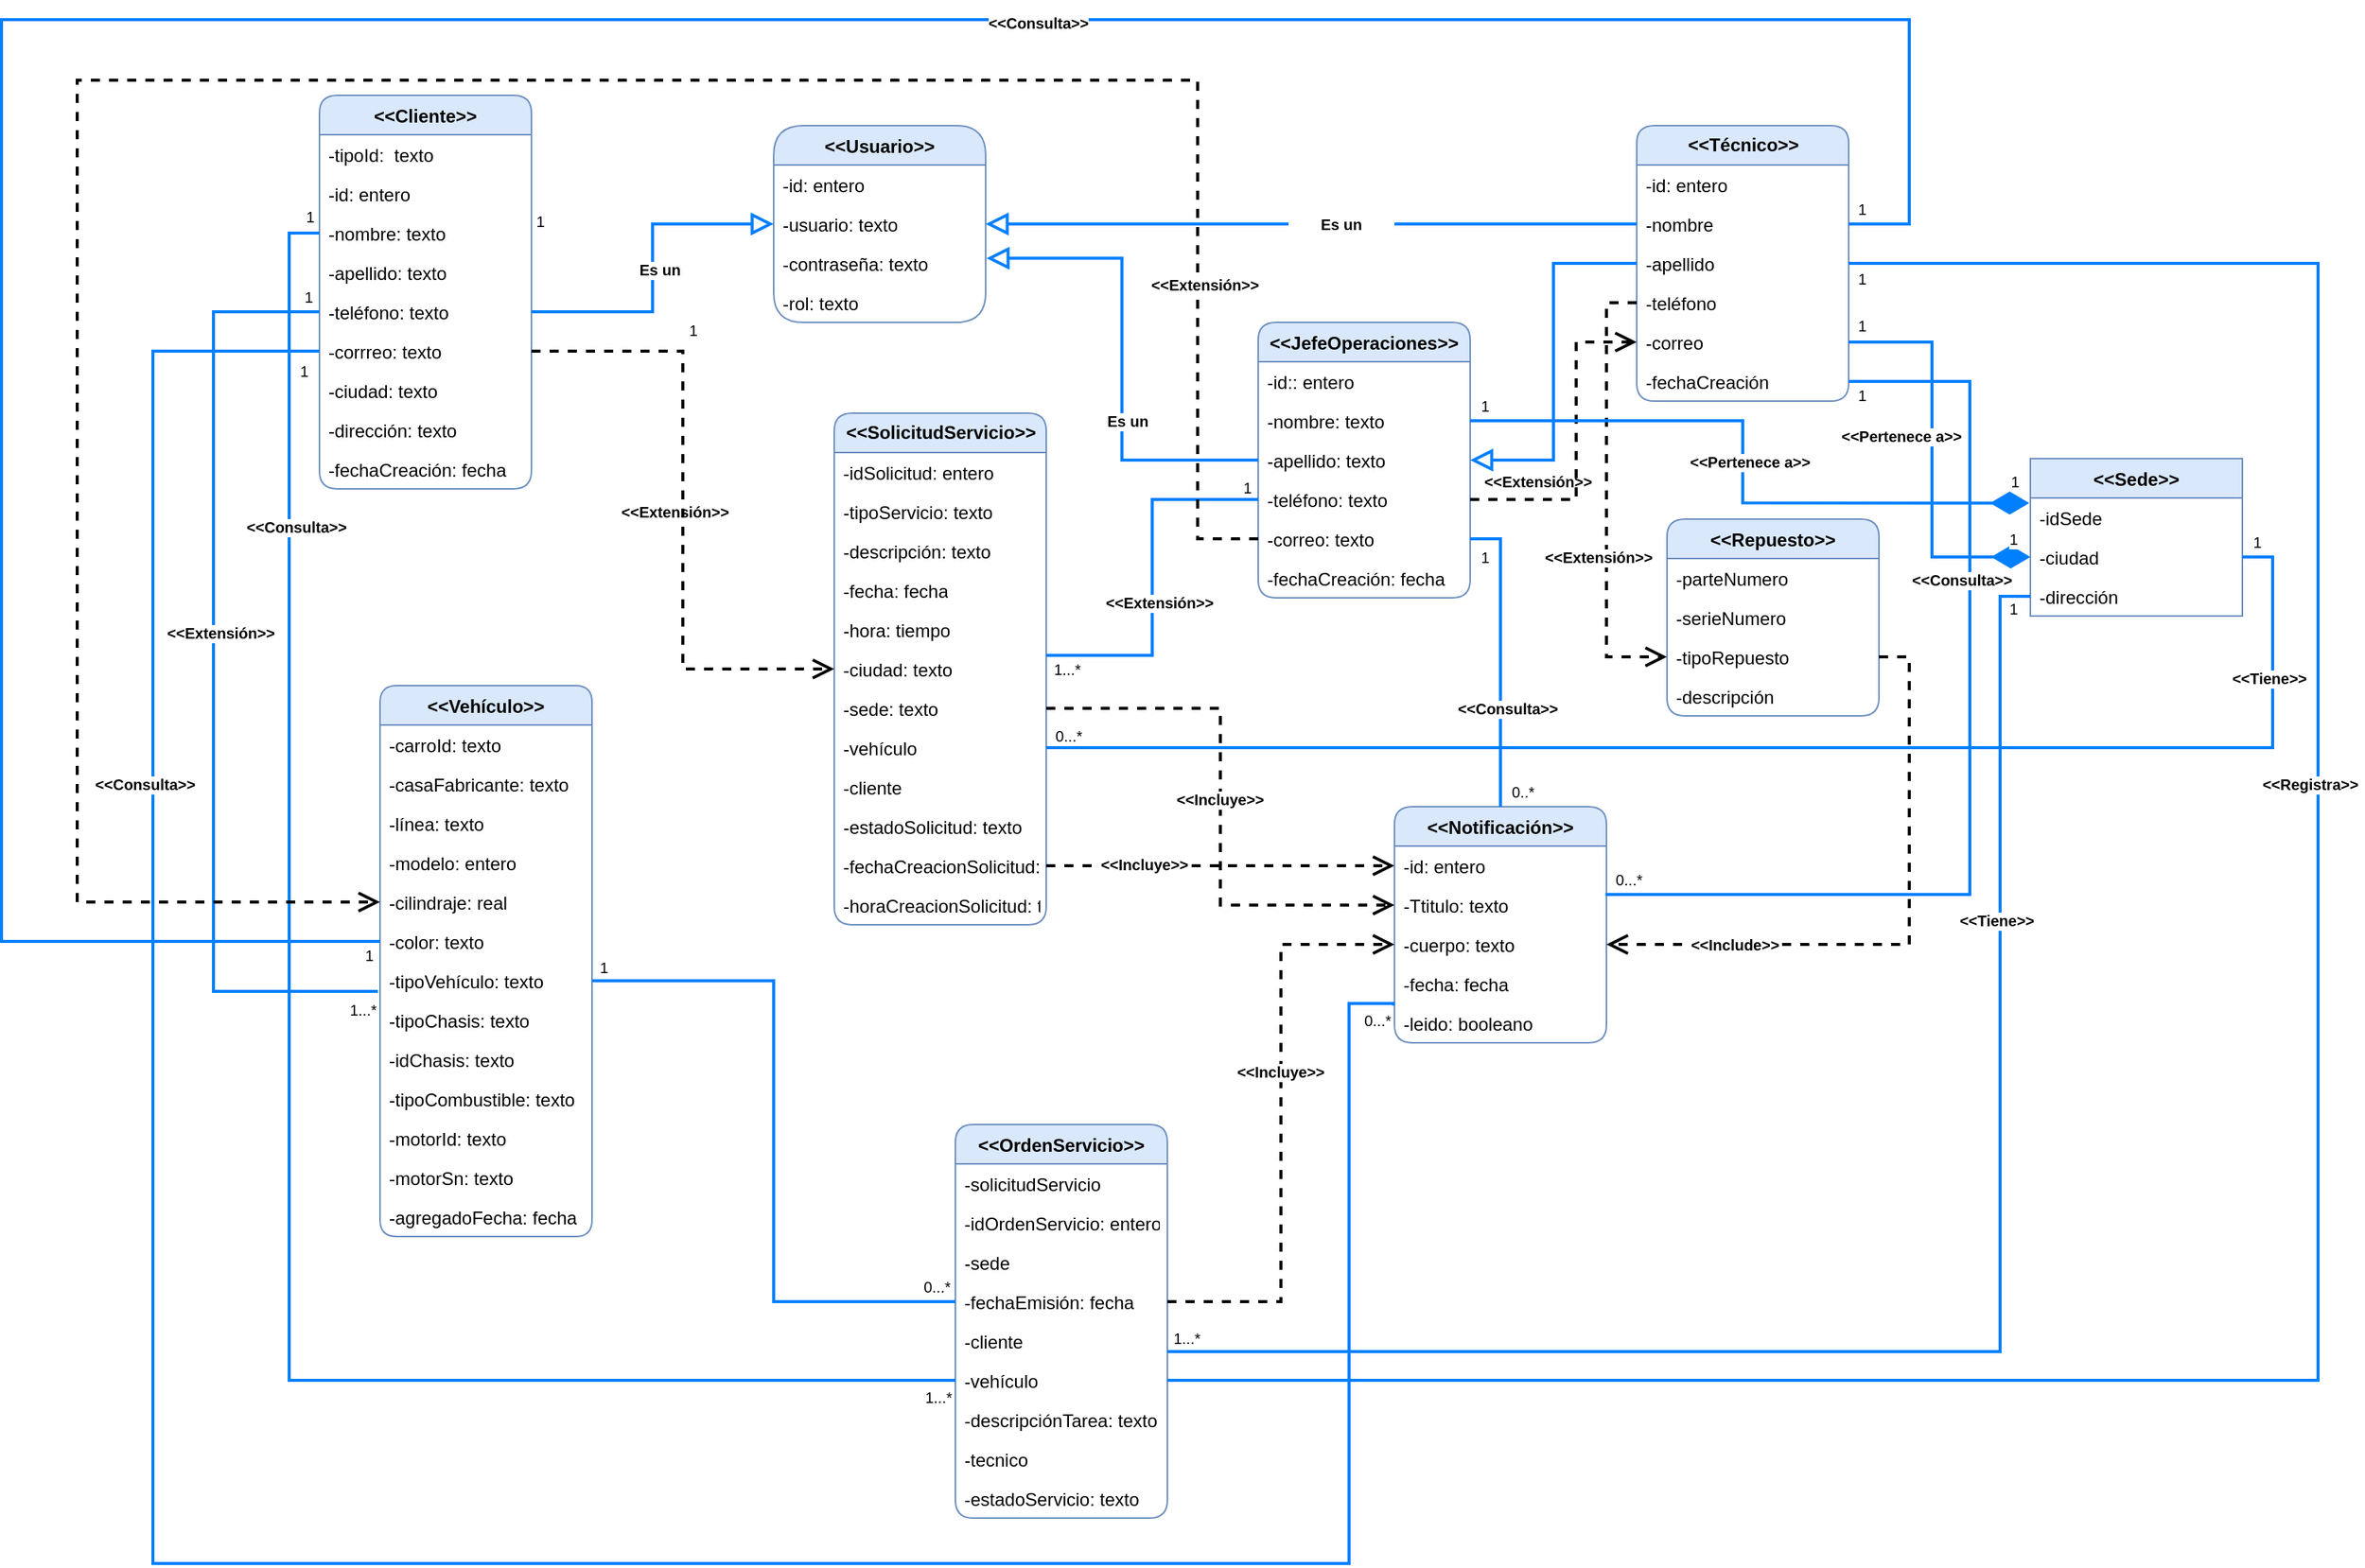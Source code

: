 <mxfile version="20.2.7" type="github">
  <diagram id="WxZgPyMLXEtj6TzBHhpI" name="Página-1">
    <mxGraphModel dx="1977" dy="1679" grid="1" gridSize="10" guides="0" tooltips="1" connect="1" arrows="1" fold="1" page="1" pageScale="1" pageWidth="827" pageHeight="1169" background="none" math="0" shadow="0">
      <root>
        <mxCell id="0" />
        <mxCell id="1" parent="0" />
        <mxCell id="JuVtvxZwjuhmVleojVNO-1" value="&lt;&lt;Cliente&gt;&gt;" style="swimlane;fontStyle=1;childLayout=stackLayout;horizontal=1;startSize=26;fillColor=#dae8fc;horizontalStack=0;resizeParent=1;resizeParentMax=0;resizeLast=0;collapsible=1;marginBottom=0;strokeColor=#6c8ebf;rounded=1;" parent="1" vertex="1">
          <mxGeometry x="-130" y="10" width="140" height="260" as="geometry">
            <mxRectangle x="290" y="150" width="100" height="30" as="alternateBounds" />
          </mxGeometry>
        </mxCell>
        <mxCell id="JuVtvxZwjuhmVleojVNO-2" value="-tipoId:  texto" style="text;strokeColor=none;fillColor=none;align=left;verticalAlign=top;spacingLeft=4;spacingRight=4;overflow=hidden;rotatable=0;points=[[0,0.5],[1,0.5]];portConstraint=eastwest;rounded=1;" parent="JuVtvxZwjuhmVleojVNO-1" vertex="1">
          <mxGeometry y="26" width="140" height="26" as="geometry" />
        </mxCell>
        <mxCell id="JuVtvxZwjuhmVleojVNO-3" value="-id: entero" style="text;strokeColor=none;fillColor=none;align=left;verticalAlign=top;spacingLeft=4;spacingRight=4;overflow=hidden;rotatable=0;points=[[0,0.5],[1,0.5]];portConstraint=eastwest;rounded=1;" parent="JuVtvxZwjuhmVleojVNO-1" vertex="1">
          <mxGeometry y="52" width="140" height="26" as="geometry" />
        </mxCell>
        <mxCell id="JuVtvxZwjuhmVleojVNO-4" value="-nombre: texto" style="text;strokeColor=none;fillColor=none;align=left;verticalAlign=top;spacingLeft=4;spacingRight=4;overflow=hidden;rotatable=0;points=[[0,0.5],[1,0.5]];portConstraint=eastwest;rounded=1;" parent="JuVtvxZwjuhmVleojVNO-1" vertex="1">
          <mxGeometry y="78" width="140" height="26" as="geometry" />
        </mxCell>
        <mxCell id="JuVtvxZwjuhmVleojVNO-7" value="-apellido: texto" style="text;strokeColor=none;fillColor=none;align=left;verticalAlign=top;spacingLeft=4;spacingRight=4;overflow=hidden;rotatable=0;points=[[0,0.5],[1,0.5]];portConstraint=eastwest;rounded=1;" parent="JuVtvxZwjuhmVleojVNO-1" vertex="1">
          <mxGeometry y="104" width="140" height="26" as="geometry" />
        </mxCell>
        <mxCell id="JuVtvxZwjuhmVleojVNO-8" value="-teléfono: texto" style="text;strokeColor=none;fillColor=none;align=left;verticalAlign=top;spacingLeft=4;spacingRight=4;overflow=hidden;rotatable=0;points=[[0,0.5],[1,0.5]];portConstraint=eastwest;rounded=1;" parent="JuVtvxZwjuhmVleojVNO-1" vertex="1">
          <mxGeometry y="130" width="140" height="26" as="geometry" />
        </mxCell>
        <mxCell id="JuVtvxZwjuhmVleojVNO-11" value="-corrreo: texto" style="text;strokeColor=none;fillColor=none;align=left;verticalAlign=top;spacingLeft=4;spacingRight=4;overflow=hidden;rotatable=0;points=[[0,0.5],[1,0.5]];portConstraint=eastwest;rounded=1;" parent="JuVtvxZwjuhmVleojVNO-1" vertex="1">
          <mxGeometry y="156" width="140" height="26" as="geometry" />
        </mxCell>
        <mxCell id="JuVtvxZwjuhmVleojVNO-12" value="-ciudad: texto" style="text;strokeColor=none;fillColor=none;align=left;verticalAlign=top;spacingLeft=4;spacingRight=4;overflow=hidden;rotatable=0;points=[[0,0.5],[1,0.5]];portConstraint=eastwest;rounded=1;" parent="JuVtvxZwjuhmVleojVNO-1" vertex="1">
          <mxGeometry y="182" width="140" height="26" as="geometry" />
        </mxCell>
        <mxCell id="JuVtvxZwjuhmVleojVNO-15" value="-dirección: texto" style="text;strokeColor=none;fillColor=none;align=left;verticalAlign=top;spacingLeft=4;spacingRight=4;overflow=hidden;rotatable=0;points=[[0,0.5],[1,0.5]];portConstraint=eastwest;rounded=1;" parent="JuVtvxZwjuhmVleojVNO-1" vertex="1">
          <mxGeometry y="208" width="140" height="26" as="geometry" />
        </mxCell>
        <mxCell id="JuVtvxZwjuhmVleojVNO-14" value="-fechaCreación: fecha" style="text;strokeColor=none;fillColor=none;align=left;verticalAlign=top;spacingLeft=4;spacingRight=4;overflow=hidden;rotatable=0;points=[[0,0.5],[1,0.5]];portConstraint=eastwest;rounded=1;" parent="JuVtvxZwjuhmVleojVNO-1" vertex="1">
          <mxGeometry y="234" width="140" height="26" as="geometry" />
        </mxCell>
        <mxCell id="JuVtvxZwjuhmVleojVNO-16" value="&lt;&lt;Usuario&gt;&gt;" style="swimlane;fontStyle=1;childLayout=stackLayout;horizontal=1;startSize=26;fillColor=#dae8fc;horizontalStack=0;resizeParent=1;resizeParentMax=0;resizeLast=0;collapsible=1;marginBottom=0;strokeColor=#6c8ebf;rounded=1;arcSize=25;" parent="1" vertex="1">
          <mxGeometry x="170" y="30" width="140" height="130" as="geometry" />
        </mxCell>
        <mxCell id="JuVtvxZwjuhmVleojVNO-17" value="-id: entero" style="text;strokeColor=none;fillColor=none;align=left;verticalAlign=top;spacingLeft=4;spacingRight=4;overflow=hidden;rotatable=0;points=[[0,0.5],[1,0.5]];portConstraint=eastwest;rounded=1;" parent="JuVtvxZwjuhmVleojVNO-16" vertex="1">
          <mxGeometry y="26" width="140" height="26" as="geometry" />
        </mxCell>
        <mxCell id="JuVtvxZwjuhmVleojVNO-19" value="-usuario: texto" style="text;strokeColor=none;fillColor=none;align=left;verticalAlign=top;spacingLeft=4;spacingRight=4;overflow=hidden;rotatable=0;points=[[0,0.5],[1,0.5]];portConstraint=eastwest;rounded=1;" parent="JuVtvxZwjuhmVleojVNO-16" vertex="1">
          <mxGeometry y="52" width="140" height="26" as="geometry" />
        </mxCell>
        <mxCell id="JuVtvxZwjuhmVleojVNO-21" value="-contraseña: texto" style="text;strokeColor=none;fillColor=none;align=left;verticalAlign=top;spacingLeft=4;spacingRight=4;overflow=hidden;rotatable=0;points=[[0,0.5],[1,0.5]];portConstraint=eastwest;rounded=1;" parent="JuVtvxZwjuhmVleojVNO-16" vertex="1">
          <mxGeometry y="78" width="140" height="26" as="geometry" />
        </mxCell>
        <mxCell id="JuVtvxZwjuhmVleojVNO-31" value="-rol: texto" style="text;strokeColor=none;fillColor=none;align=left;verticalAlign=top;spacingLeft=4;spacingRight=4;overflow=hidden;rotatable=0;points=[[0,0.5],[1,0.5]];portConstraint=eastwest;rounded=1;" parent="JuVtvxZwjuhmVleojVNO-16" vertex="1">
          <mxGeometry y="104" width="140" height="26" as="geometry" />
        </mxCell>
        <mxCell id="JuVtvxZwjuhmVleojVNO-30" value="1" style="text;html=1;strokeColor=none;fillColor=none;align=center;verticalAlign=middle;whiteSpace=wrap;rounded=0;labelBackgroundColor=default;fontSize=10;" parent="1" vertex="1">
          <mxGeometry x="-1" y="78" width="34" height="30" as="geometry" />
        </mxCell>
        <mxCell id="JuVtvxZwjuhmVleojVNO-32" value="&lt;&lt;JefeOperaciones&gt;&gt;" style="swimlane;fontStyle=1;childLayout=stackLayout;horizontal=1;startSize=26;fillColor=#dae8fc;horizontalStack=0;resizeParent=1;resizeParentMax=0;resizeLast=0;collapsible=1;marginBottom=0;rounded=1;labelBackgroundColor=none;fontSize=12;strokeColor=#6c8ebf;" parent="1" vertex="1">
          <mxGeometry x="490" y="160" width="140" height="182" as="geometry" />
        </mxCell>
        <mxCell id="JuVtvxZwjuhmVleojVNO-33" value="-id:: entero" style="text;strokeColor=none;fillColor=none;align=left;verticalAlign=top;spacingLeft=4;spacingRight=4;overflow=hidden;rotatable=0;points=[[0,0.5],[1,0.5]];portConstraint=eastwest;rounded=1;labelBackgroundColor=default;fontSize=12;" parent="JuVtvxZwjuhmVleojVNO-32" vertex="1">
          <mxGeometry y="26" width="140" height="26" as="geometry" />
        </mxCell>
        <mxCell id="JuVtvxZwjuhmVleojVNO-34" value="-nombre: texto" style="text;strokeColor=none;fillColor=none;align=left;verticalAlign=top;spacingLeft=4;spacingRight=4;overflow=hidden;rotatable=0;points=[[0,0.5],[1,0.5]];portConstraint=eastwest;rounded=1;labelBackgroundColor=default;fontSize=12;" parent="JuVtvxZwjuhmVleojVNO-32" vertex="1">
          <mxGeometry y="52" width="140" height="26" as="geometry" />
        </mxCell>
        <mxCell id="JuVtvxZwjuhmVleojVNO-35" value="-apellido: texto" style="text;strokeColor=none;fillColor=none;align=left;verticalAlign=top;spacingLeft=4;spacingRight=4;overflow=hidden;rotatable=0;points=[[0,0.5],[1,0.5]];portConstraint=eastwest;rounded=1;labelBackgroundColor=default;fontSize=12;" parent="JuVtvxZwjuhmVleojVNO-32" vertex="1">
          <mxGeometry y="78" width="140" height="26" as="geometry" />
        </mxCell>
        <mxCell id="JuVtvxZwjuhmVleojVNO-50" value="-teléfono: texto" style="text;strokeColor=none;fillColor=none;align=left;verticalAlign=top;spacingLeft=4;spacingRight=4;overflow=hidden;rotatable=0;points=[[0,0.5],[1,0.5]];portConstraint=eastwest;rounded=1;labelBackgroundColor=default;fontSize=12;" parent="JuVtvxZwjuhmVleojVNO-32" vertex="1">
          <mxGeometry y="104" width="140" height="26" as="geometry" />
        </mxCell>
        <mxCell id="JuVtvxZwjuhmVleojVNO-51" value="-correo: texto" style="text;strokeColor=none;fillColor=none;align=left;verticalAlign=top;spacingLeft=4;spacingRight=4;overflow=hidden;rotatable=0;points=[[0,0.5],[1,0.5]];portConstraint=eastwest;rounded=1;labelBackgroundColor=default;fontSize=12;" parent="JuVtvxZwjuhmVleojVNO-32" vertex="1">
          <mxGeometry y="130" width="140" height="26" as="geometry" />
        </mxCell>
        <mxCell id="5buEi4mfANb2UXsL-Ifm-42" value="-fechaCreación: fecha" style="text;strokeColor=none;fillColor=none;align=left;verticalAlign=top;spacingLeft=4;spacingRight=4;overflow=hidden;rotatable=0;points=[[0,0.5],[1,0.5]];portConstraint=eastwest;rounded=1;labelBackgroundColor=default;fontSize=12;" parent="JuVtvxZwjuhmVleojVNO-32" vertex="1">
          <mxGeometry y="156" width="140" height="26" as="geometry" />
        </mxCell>
        <mxCell id="JuVtvxZwjuhmVleojVNO-59" value="&lt;b&gt;&lt;font style=&quot;font-size: 12px;&quot;&gt;&amp;lt;&amp;lt;Técnico&amp;gt;&amp;gt;&lt;/font&gt;&lt;/b&gt;" style="swimlane;fontStyle=0;childLayout=stackLayout;horizontal=1;startSize=26;fillColor=#dae8fc;horizontalStack=0;resizeParent=1;resizeParentMax=0;resizeLast=0;collapsible=1;marginBottom=0;rounded=1;labelBackgroundColor=none;fontSize=10;strokeColor=#6c8ebf;html=1;" parent="1" vertex="1">
          <mxGeometry x="740" y="30" width="140" height="182" as="geometry" />
        </mxCell>
        <mxCell id="JuVtvxZwjuhmVleojVNO-60" value="-id: entero" style="text;strokeColor=none;fillColor=none;align=left;verticalAlign=top;spacingLeft=4;spacingRight=4;overflow=hidden;rotatable=0;points=[[0,0.5],[1,0.5]];portConstraint=eastwest;rounded=1;labelBackgroundColor=none;fontSize=12;html=1;" parent="JuVtvxZwjuhmVleojVNO-59" vertex="1">
          <mxGeometry y="26" width="140" height="26" as="geometry" />
        </mxCell>
        <mxCell id="JuVtvxZwjuhmVleojVNO-61" value="-nombre" style="text;strokeColor=none;fillColor=none;align=left;verticalAlign=top;spacingLeft=4;spacingRight=4;overflow=hidden;rotatable=0;points=[[0,0.5],[1,0.5]];portConstraint=eastwest;rounded=1;labelBackgroundColor=none;fontSize=12;html=1;" parent="JuVtvxZwjuhmVleojVNO-59" vertex="1">
          <mxGeometry y="52" width="140" height="26" as="geometry" />
        </mxCell>
        <mxCell id="JuVtvxZwjuhmVleojVNO-62" value="-apellido" style="text;strokeColor=none;fillColor=none;align=left;verticalAlign=top;spacingLeft=4;spacingRight=4;overflow=hidden;rotatable=0;points=[[0,0.5],[1,0.5]];portConstraint=eastwest;rounded=1;labelBackgroundColor=none;fontSize=12;html=1;" parent="JuVtvxZwjuhmVleojVNO-59" vertex="1">
          <mxGeometry y="78" width="140" height="26" as="geometry" />
        </mxCell>
        <mxCell id="JuVtvxZwjuhmVleojVNO-63" value="-teléfono" style="text;strokeColor=none;fillColor=none;align=left;verticalAlign=top;spacingLeft=4;spacingRight=4;overflow=hidden;rotatable=0;points=[[0,0.5],[1,0.5]];portConstraint=eastwest;rounded=1;labelBackgroundColor=none;fontSize=12;html=1;" parent="JuVtvxZwjuhmVleojVNO-59" vertex="1">
          <mxGeometry y="104" width="140" height="26" as="geometry" />
        </mxCell>
        <mxCell id="JuVtvxZwjuhmVleojVNO-64" value="-correo" style="text;strokeColor=none;fillColor=none;align=left;verticalAlign=top;spacingLeft=4;spacingRight=4;overflow=hidden;rotatable=0;points=[[0,0.5],[1,0.5]];portConstraint=eastwest;rounded=1;labelBackgroundColor=none;fontSize=12;html=1;" parent="JuVtvxZwjuhmVleojVNO-59" vertex="1">
          <mxGeometry y="130" width="140" height="26" as="geometry" />
        </mxCell>
        <mxCell id="5buEi4mfANb2UXsL-Ifm-43" value="-fechaCreación" style="text;strokeColor=none;fillColor=none;align=left;verticalAlign=top;spacingLeft=4;spacingRight=4;overflow=hidden;rotatable=0;points=[[0,0.5],[1,0.5]];portConstraint=eastwest;rounded=1;labelBackgroundColor=none;fontSize=12;html=1;" parent="JuVtvxZwjuhmVleojVNO-59" vertex="1">
          <mxGeometry y="156" width="140" height="26" as="geometry" />
        </mxCell>
        <mxCell id="JuVtvxZwjuhmVleojVNO-73" value="&lt;b&gt;&amp;lt;&amp;lt;SolicitudServicio&amp;gt;&amp;gt;&lt;/b&gt;" style="swimlane;fontStyle=0;childLayout=stackLayout;horizontal=1;startSize=26;fillColor=#dae8fc;horizontalStack=0;resizeParent=1;resizeParentMax=0;resizeLast=0;collapsible=1;marginBottom=0;rounded=1;labelBackgroundColor=none;fontSize=12;strokeColor=#6c8ebf;html=1;" parent="1" vertex="1">
          <mxGeometry x="210" y="220" width="140" height="338" as="geometry" />
        </mxCell>
        <mxCell id="JuVtvxZwjuhmVleojVNO-74" value="-idSolicitud: entero" style="text;strokeColor=none;fillColor=none;align=left;verticalAlign=top;spacingLeft=4;spacingRight=4;overflow=hidden;rotatable=0;points=[[0,0.5],[1,0.5]];portConstraint=eastwest;rounded=1;labelBackgroundColor=none;fontSize=12;html=1;" parent="JuVtvxZwjuhmVleojVNO-73" vertex="1">
          <mxGeometry y="26" width="140" height="26" as="geometry" />
        </mxCell>
        <mxCell id="JuVtvxZwjuhmVleojVNO-75" value="-tipoServicio: texto" style="text;strokeColor=none;fillColor=none;align=left;verticalAlign=top;spacingLeft=4;spacingRight=4;overflow=hidden;rotatable=0;points=[[0,0.5],[1,0.5]];portConstraint=eastwest;rounded=1;labelBackgroundColor=none;fontSize=12;html=1;" parent="JuVtvxZwjuhmVleojVNO-73" vertex="1">
          <mxGeometry y="52" width="140" height="26" as="geometry" />
        </mxCell>
        <mxCell id="JuVtvxZwjuhmVleojVNO-76" value="-descripción: texto" style="text;strokeColor=none;fillColor=none;align=left;verticalAlign=top;spacingLeft=4;spacingRight=4;overflow=hidden;rotatable=0;points=[[0,0.5],[1,0.5]];portConstraint=eastwest;rounded=1;labelBackgroundColor=none;fontSize=12;html=1;" parent="JuVtvxZwjuhmVleojVNO-73" vertex="1">
          <mxGeometry y="78" width="140" height="26" as="geometry" />
        </mxCell>
        <mxCell id="JuVtvxZwjuhmVleojVNO-101" value="-fecha: fecha" style="text;strokeColor=none;fillColor=none;align=left;verticalAlign=top;spacingLeft=4;spacingRight=4;overflow=hidden;rotatable=0;points=[[0,0.5],[1,0.5]];portConstraint=eastwest;rounded=1;labelBackgroundColor=none;fontSize=12;html=1;" parent="JuVtvxZwjuhmVleojVNO-73" vertex="1">
          <mxGeometry y="104" width="140" height="26" as="geometry" />
        </mxCell>
        <mxCell id="JuVtvxZwjuhmVleojVNO-102" value="-hora: tiempo" style="text;strokeColor=none;fillColor=none;align=left;verticalAlign=top;spacingLeft=4;spacingRight=4;overflow=hidden;rotatable=0;points=[[0,0.5],[1,0.5]];portConstraint=eastwest;rounded=1;labelBackgroundColor=none;fontSize=12;html=1;" parent="JuVtvxZwjuhmVleojVNO-73" vertex="1">
          <mxGeometry y="130" width="140" height="26" as="geometry" />
        </mxCell>
        <mxCell id="JuVtvxZwjuhmVleojVNO-96" value="-ciudad: texto" style="text;strokeColor=none;fillColor=none;align=left;verticalAlign=top;spacingLeft=4;spacingRight=4;overflow=hidden;rotatable=0;points=[[0,0.5],[1,0.5]];portConstraint=eastwest;rounded=1;labelBackgroundColor=none;fontSize=12;html=1;" parent="JuVtvxZwjuhmVleojVNO-73" vertex="1">
          <mxGeometry y="156" width="140" height="26" as="geometry" />
        </mxCell>
        <mxCell id="JuVtvxZwjuhmVleojVNO-105" value="-sede: texto" style="text;strokeColor=none;fillColor=none;align=left;verticalAlign=top;spacingLeft=4;spacingRight=4;overflow=hidden;rotatable=0;points=[[0,0.5],[1,0.5]];portConstraint=eastwest;rounded=1;labelBackgroundColor=none;fontSize=12;html=1;" parent="JuVtvxZwjuhmVleojVNO-73" vertex="1">
          <mxGeometry y="182" width="140" height="26" as="geometry" />
        </mxCell>
        <mxCell id="JuVtvxZwjuhmVleojVNO-104" value="-vehículo" style="text;strokeColor=none;fillColor=none;align=left;verticalAlign=top;spacingLeft=4;spacingRight=4;overflow=hidden;rotatable=0;points=[[0,0.5],[1,0.5]];portConstraint=eastwest;rounded=1;labelBackgroundColor=none;fontSize=12;html=1;" parent="JuVtvxZwjuhmVleojVNO-73" vertex="1">
          <mxGeometry y="208" width="140" height="26" as="geometry" />
        </mxCell>
        <mxCell id="JuVtvxZwjuhmVleojVNO-80" value="-cliente" style="text;strokeColor=none;fillColor=none;align=left;verticalAlign=top;spacingLeft=4;spacingRight=4;overflow=hidden;rotatable=0;points=[[0,0.5],[1,0.5]];portConstraint=eastwest;rounded=1;labelBackgroundColor=none;fontSize=12;html=1;" parent="JuVtvxZwjuhmVleojVNO-73" vertex="1">
          <mxGeometry y="234" width="140" height="26" as="geometry" />
        </mxCell>
        <mxCell id="JuVtvxZwjuhmVleojVNO-93" value="-estadoSolicitud: texto" style="text;strokeColor=none;fillColor=none;align=left;verticalAlign=top;spacingLeft=4;spacingRight=4;overflow=hidden;rotatable=0;points=[[0,0.5],[1,0.5]];portConstraint=eastwest;rounded=1;labelBackgroundColor=none;fontSize=12;html=1;" parent="JuVtvxZwjuhmVleojVNO-73" vertex="1">
          <mxGeometry y="260" width="140" height="26" as="geometry" />
        </mxCell>
        <mxCell id="JuVtvxZwjuhmVleojVNO-92" value="-fechaCreacionSolicitud:&amp;nbsp;" style="text;strokeColor=none;fillColor=none;align=left;verticalAlign=top;spacingLeft=4;spacingRight=4;overflow=hidden;rotatable=0;points=[[0,0.5],[1,0.5]];portConstraint=eastwest;rounded=1;labelBackgroundColor=none;fontSize=12;html=1;" parent="JuVtvxZwjuhmVleojVNO-73" vertex="1">
          <mxGeometry y="286" width="140" height="26" as="geometry" />
        </mxCell>
        <mxCell id="JuVtvxZwjuhmVleojVNO-89" value="-horaCreacionSolicitud: tiempo" style="text;strokeColor=none;fillColor=none;align=left;verticalAlign=top;spacingLeft=4;spacingRight=4;overflow=hidden;rotatable=0;points=[[0,0.5],[1,0.5]];portConstraint=eastwest;rounded=1;labelBackgroundColor=none;fontSize=12;html=1;" parent="JuVtvxZwjuhmVleojVNO-73" vertex="1">
          <mxGeometry y="312" width="140" height="26" as="geometry" />
        </mxCell>
        <mxCell id="JuVtvxZwjuhmVleojVNO-85" value="1" style="text;html=1;strokeColor=none;fillColor=none;align=center;verticalAlign=middle;whiteSpace=wrap;rounded=0;labelBackgroundColor=default;fontSize=10;" parent="1" vertex="1">
          <mxGeometry x="620" y="300" width="40" height="30" as="geometry" />
        </mxCell>
        <mxCell id="5buEi4mfANb2UXsL-Ifm-10" value="1" style="text;html=1;strokeColor=none;fillColor=none;align=center;verticalAlign=middle;whiteSpace=wrap;rounded=0;labelBackgroundColor=default;fontSize=10;" parent="1" vertex="1">
          <mxGeometry x="-156" y="75" width="40" height="30" as="geometry" />
        </mxCell>
        <mxCell id="5buEi4mfANb2UXsL-Ifm-12" value="1" style="text;html=1;strokeColor=none;fillColor=none;align=center;verticalAlign=middle;whiteSpace=wrap;rounded=0;labelBackgroundColor=default;fontSize=10;fontStyle=0" parent="1" vertex="1">
          <mxGeometry x="-157" y="128" width="40" height="30" as="geometry" />
        </mxCell>
        <mxCell id="5buEi4mfANb2UXsL-Ifm-13" value="1...*" style="text;html=1;strokeColor=none;fillColor=none;align=center;verticalAlign=middle;whiteSpace=wrap;rounded=0;labelBackgroundColor=default;fontSize=10;" parent="1" vertex="1">
          <mxGeometry x="-131" y="599" width="60" height="30" as="geometry" />
        </mxCell>
        <mxCell id="5buEi4mfANb2UXsL-Ifm-15" value="&lt;&lt;Vehículo&gt;&gt;" style="swimlane;fontStyle=1;childLayout=stackLayout;horizontal=1;startSize=26;fillColor=#dae8fc;horizontalStack=0;resizeParent=1;resizeParentMax=0;resizeLast=0;collapsible=1;marginBottom=0;strokeColor=#6c8ebf;rounded=1;arcSize=14;" parent="1" vertex="1">
          <mxGeometry x="-90" y="400" width="140" height="364" as="geometry" />
        </mxCell>
        <mxCell id="5buEi4mfANb2UXsL-Ifm-16" value="-carroId: texto" style="text;strokeColor=none;fillColor=none;align=left;verticalAlign=top;spacingLeft=4;spacingRight=4;overflow=hidden;rotatable=0;points=[[0,0.5],[1,0.5]];portConstraint=eastwest;" parent="5buEi4mfANb2UXsL-Ifm-15" vertex="1">
          <mxGeometry y="26" width="140" height="26" as="geometry" />
        </mxCell>
        <mxCell id="5buEi4mfANb2UXsL-Ifm-17" value="-casaFabricante: texto" style="text;strokeColor=none;fillColor=none;align=left;verticalAlign=top;spacingLeft=4;spacingRight=4;overflow=hidden;rotatable=0;points=[[0,0.5],[1,0.5]];portConstraint=eastwest;" parent="5buEi4mfANb2UXsL-Ifm-15" vertex="1">
          <mxGeometry y="52" width="140" height="26" as="geometry" />
        </mxCell>
        <mxCell id="5buEi4mfANb2UXsL-Ifm-18" value="-línea: texto" style="text;strokeColor=none;fillColor=none;align=left;verticalAlign=top;spacingLeft=4;spacingRight=4;overflow=hidden;rotatable=0;points=[[0,0.5],[1,0.5]];portConstraint=eastwest;" parent="5buEi4mfANb2UXsL-Ifm-15" vertex="1">
          <mxGeometry y="78" width="140" height="26" as="geometry" />
        </mxCell>
        <mxCell id="5buEi4mfANb2UXsL-Ifm-19" value="-modelo: entero" style="text;strokeColor=none;fillColor=none;align=left;verticalAlign=top;spacingLeft=4;spacingRight=4;overflow=hidden;rotatable=0;points=[[0,0.5],[1,0.5]];portConstraint=eastwest;" parent="5buEi4mfANb2UXsL-Ifm-15" vertex="1">
          <mxGeometry y="104" width="140" height="26" as="geometry" />
        </mxCell>
        <mxCell id="5buEi4mfANb2UXsL-Ifm-20" value="-cilindraje: real" style="text;strokeColor=none;fillColor=none;align=left;verticalAlign=top;spacingLeft=4;spacingRight=4;overflow=hidden;rotatable=0;points=[[0,0.5],[1,0.5]];portConstraint=eastwest;" parent="5buEi4mfANb2UXsL-Ifm-15" vertex="1">
          <mxGeometry y="130" width="140" height="26" as="geometry" />
        </mxCell>
        <mxCell id="5buEi4mfANb2UXsL-Ifm-21" value="-color: texto" style="text;strokeColor=none;fillColor=none;align=left;verticalAlign=top;spacingLeft=4;spacingRight=4;overflow=hidden;rotatable=0;points=[[0,0.5],[1,0.5]];portConstraint=eastwest;" parent="5buEi4mfANb2UXsL-Ifm-15" vertex="1">
          <mxGeometry y="156" width="140" height="26" as="geometry" />
        </mxCell>
        <mxCell id="5buEi4mfANb2UXsL-Ifm-22" value="-tipoVehículo: texto" style="text;strokeColor=none;fillColor=none;align=left;verticalAlign=top;spacingLeft=4;spacingRight=4;overflow=hidden;rotatable=0;points=[[0,0.5],[1,0.5]];portConstraint=eastwest;" parent="5buEi4mfANb2UXsL-Ifm-15" vertex="1">
          <mxGeometry y="182" width="140" height="26" as="geometry" />
        </mxCell>
        <mxCell id="5buEi4mfANb2UXsL-Ifm-23" value="-tipoChasis: texto" style="text;strokeColor=none;fillColor=none;align=left;verticalAlign=top;spacingLeft=4;spacingRight=4;overflow=hidden;rotatable=0;points=[[0,0.5],[1,0.5]];portConstraint=eastwest;" parent="5buEi4mfANb2UXsL-Ifm-15" vertex="1">
          <mxGeometry y="208" width="140" height="26" as="geometry" />
        </mxCell>
        <mxCell id="5buEi4mfANb2UXsL-Ifm-24" value="-idChasis: texto" style="text;strokeColor=none;fillColor=none;align=left;verticalAlign=top;spacingLeft=4;spacingRight=4;overflow=hidden;rotatable=0;points=[[0,0.5],[1,0.5]];portConstraint=eastwest;" parent="5buEi4mfANb2UXsL-Ifm-15" vertex="1">
          <mxGeometry y="234" width="140" height="26" as="geometry" />
        </mxCell>
        <mxCell id="5buEi4mfANb2UXsL-Ifm-25" value="-tipoCombustible: texto" style="text;strokeColor=none;fillColor=none;align=left;verticalAlign=top;spacingLeft=4;spacingRight=4;overflow=hidden;rotatable=0;points=[[0,0.5],[1,0.5]];portConstraint=eastwest;" parent="5buEi4mfANb2UXsL-Ifm-15" vertex="1">
          <mxGeometry y="260" width="140" height="26" as="geometry" />
        </mxCell>
        <mxCell id="5buEi4mfANb2UXsL-Ifm-26" value="-motorId: texto" style="text;strokeColor=none;fillColor=none;align=left;verticalAlign=top;spacingLeft=4;spacingRight=4;overflow=hidden;rotatable=0;points=[[0,0.5],[1,0.5]];portConstraint=eastwest;" parent="5buEi4mfANb2UXsL-Ifm-15" vertex="1">
          <mxGeometry y="286" width="140" height="26" as="geometry" />
        </mxCell>
        <mxCell id="5buEi4mfANb2UXsL-Ifm-27" value="-motorSn: texto" style="text;strokeColor=none;fillColor=none;align=left;verticalAlign=top;spacingLeft=4;spacingRight=4;overflow=hidden;rotatable=0;points=[[0,0.5],[1,0.5]];portConstraint=eastwest;" parent="5buEi4mfANb2UXsL-Ifm-15" vertex="1">
          <mxGeometry y="312" width="140" height="26" as="geometry" />
        </mxCell>
        <mxCell id="5buEi4mfANb2UXsL-Ifm-28" value="-agregadoFecha: fecha" style="text;strokeColor=none;fillColor=none;align=left;verticalAlign=top;spacingLeft=4;spacingRight=4;overflow=hidden;rotatable=0;points=[[0,0.5],[1,0.5]];portConstraint=eastwest;" parent="5buEi4mfANb2UXsL-Ifm-15" vertex="1">
          <mxGeometry y="338" width="140" height="26" as="geometry" />
        </mxCell>
        <mxCell id="5buEi4mfANb2UXsL-Ifm-47" value="&lt;&lt;OrdenServicio&gt;&gt;" style="swimlane;fontStyle=1;childLayout=stackLayout;horizontal=1;startSize=26;fillColor=#dae8fc;horizontalStack=0;resizeParent=1;resizeParentMax=0;resizeLast=0;collapsible=1;marginBottom=0;fontSize=12;strokeColor=#6c8ebf;rounded=1;glass=0;" parent="1" vertex="1">
          <mxGeometry x="290" y="690" width="140" height="260" as="geometry" />
        </mxCell>
        <mxCell id="5buEi4mfANb2UXsL-Ifm-48" value="-solicitudServicio" style="text;strokeColor=none;fillColor=none;align=left;verticalAlign=top;spacingLeft=4;spacingRight=4;overflow=hidden;rotatable=0;points=[[0,0.5],[1,0.5]];portConstraint=eastwest;fontSize=12;" parent="5buEi4mfANb2UXsL-Ifm-47" vertex="1">
          <mxGeometry y="26" width="140" height="26" as="geometry" />
        </mxCell>
        <mxCell id="5buEi4mfANb2UXsL-Ifm-49" value="-idOrdenServicio: entero" style="text;strokeColor=none;fillColor=none;align=left;verticalAlign=top;spacingLeft=4;spacingRight=4;overflow=hidden;rotatable=0;points=[[0,0.5],[1,0.5]];portConstraint=eastwest;fontSize=12;" parent="5buEi4mfANb2UXsL-Ifm-47" vertex="1">
          <mxGeometry y="52" width="140" height="26" as="geometry" />
        </mxCell>
        <mxCell id="BSMe2QQOvdmC0vsXIE6G-24" value="-sede" style="text;strokeColor=none;fillColor=none;align=left;verticalAlign=top;spacingLeft=4;spacingRight=4;overflow=hidden;rotatable=0;points=[[0,0.5],[1,0.5]];portConstraint=eastwest;fontSize=12;" vertex="1" parent="5buEi4mfANb2UXsL-Ifm-47">
          <mxGeometry y="78" width="140" height="26" as="geometry" />
        </mxCell>
        <mxCell id="5buEi4mfANb2UXsL-Ifm-62" value="-fechaEmisión: fecha" style="text;strokeColor=none;fillColor=none;align=left;verticalAlign=top;spacingLeft=4;spacingRight=4;overflow=hidden;rotatable=0;points=[[0,0.5],[1,0.5]];portConstraint=eastwest;fontSize=12;" parent="5buEi4mfANb2UXsL-Ifm-47" vertex="1">
          <mxGeometry y="104" width="140" height="26" as="geometry" />
        </mxCell>
        <mxCell id="5buEi4mfANb2UXsL-Ifm-50" value="-cliente" style="text;strokeColor=none;fillColor=none;align=left;verticalAlign=top;spacingLeft=4;spacingRight=4;overflow=hidden;rotatable=0;points=[[0,0.5],[1,0.5]];portConstraint=eastwest;fontSize=12;" parent="5buEi4mfANb2UXsL-Ifm-47" vertex="1">
          <mxGeometry y="130" width="140" height="26" as="geometry" />
        </mxCell>
        <mxCell id="5buEi4mfANb2UXsL-Ifm-54" value="-vehículo" style="text;strokeColor=none;fillColor=none;align=left;verticalAlign=top;spacingLeft=4;spacingRight=4;overflow=hidden;rotatable=0;points=[[0,0.5],[1,0.5]];portConstraint=eastwest;fontSize=12;" parent="5buEi4mfANb2UXsL-Ifm-47" vertex="1">
          <mxGeometry y="156" width="140" height="26" as="geometry" />
        </mxCell>
        <mxCell id="5buEi4mfANb2UXsL-Ifm-55" value="-descripciónTarea: texto" style="text;strokeColor=none;fillColor=none;align=left;verticalAlign=top;spacingLeft=4;spacingRight=4;overflow=hidden;rotatable=0;points=[[0,0.5],[1,0.5]];portConstraint=eastwest;fontSize=12;" parent="5buEi4mfANb2UXsL-Ifm-47" vertex="1">
          <mxGeometry y="182" width="140" height="26" as="geometry" />
        </mxCell>
        <mxCell id="5buEi4mfANb2UXsL-Ifm-56" value="-tecnico" style="text;strokeColor=none;fillColor=none;align=left;verticalAlign=top;spacingLeft=4;spacingRight=4;overflow=hidden;rotatable=0;points=[[0,0.5],[1,0.5]];portConstraint=eastwest;fontSize=12;" parent="5buEi4mfANb2UXsL-Ifm-47" vertex="1">
          <mxGeometry y="208" width="140" height="26" as="geometry" />
        </mxCell>
        <mxCell id="5buEi4mfANb2UXsL-Ifm-70" value="-estadoServicio: texto" style="text;strokeColor=none;fillColor=none;align=left;verticalAlign=top;spacingLeft=4;spacingRight=4;overflow=hidden;rotatable=0;points=[[0,0.5],[1,0.5]];portConstraint=eastwest;fontSize=12;" parent="5buEi4mfANb2UXsL-Ifm-47" vertex="1">
          <mxGeometry y="234" width="140" height="26" as="geometry" />
        </mxCell>
        <mxCell id="5buEi4mfANb2UXsL-Ifm-115" value="&lt;&lt;Notificación&gt;&gt;" style="swimlane;fontStyle=1;childLayout=stackLayout;horizontal=1;startSize=26;fillColor=#dae8fc;horizontalStack=0;resizeParent=1;resizeParentMax=0;resizeLast=0;collapsible=1;marginBottom=0;rounded=1;glass=0;fontSize=12;strokeColor=#6c8ebf;" parent="1" vertex="1">
          <mxGeometry x="580" y="480" width="140" height="156" as="geometry" />
        </mxCell>
        <mxCell id="5buEi4mfANb2UXsL-Ifm-116" value="-id: entero" style="text;strokeColor=none;fillColor=none;align=left;verticalAlign=top;spacingLeft=4;spacingRight=4;overflow=hidden;rotatable=0;points=[[0,0.5],[1,0.5]];portConstraint=eastwest;rounded=1;glass=0;fontSize=12;" parent="5buEi4mfANb2UXsL-Ifm-115" vertex="1">
          <mxGeometry y="26" width="140" height="26" as="geometry" />
        </mxCell>
        <mxCell id="5buEi4mfANb2UXsL-Ifm-117" value="-Ttitulo: texto" style="text;strokeColor=none;fillColor=none;align=left;verticalAlign=top;spacingLeft=4;spacingRight=4;overflow=hidden;rotatable=0;points=[[0,0.5],[1,0.5]];portConstraint=eastwest;rounded=1;glass=0;fontSize=12;" parent="5buEi4mfANb2UXsL-Ifm-115" vertex="1">
          <mxGeometry y="52" width="140" height="26" as="geometry" />
        </mxCell>
        <mxCell id="5buEi4mfANb2UXsL-Ifm-118" value="-cuerpo: texto" style="text;strokeColor=none;fillColor=none;align=left;verticalAlign=top;spacingLeft=4;spacingRight=4;overflow=hidden;rotatable=0;points=[[0,0.5],[1,0.5]];portConstraint=eastwest;rounded=1;glass=0;fontSize=12;" parent="5buEi4mfANb2UXsL-Ifm-115" vertex="1">
          <mxGeometry y="78" width="140" height="26" as="geometry" />
        </mxCell>
        <mxCell id="BSMe2QQOvdmC0vsXIE6G-81" value="-fecha: fecha" style="text;strokeColor=none;fillColor=none;align=left;verticalAlign=top;spacingLeft=4;spacingRight=4;overflow=hidden;rotatable=0;points=[[0,0.5],[1,0.5]];portConstraint=eastwest;rounded=1;glass=0;fontSize=12;" vertex="1" parent="5buEi4mfANb2UXsL-Ifm-115">
          <mxGeometry y="104" width="140" height="26" as="geometry" />
        </mxCell>
        <mxCell id="5buEi4mfANb2UXsL-Ifm-119" value="-leido: booleano" style="text;strokeColor=none;fillColor=none;align=left;verticalAlign=top;spacingLeft=4;spacingRight=4;overflow=hidden;rotatable=0;points=[[0,0.5],[1,0.5]];portConstraint=eastwest;rounded=1;glass=0;fontSize=12;" parent="5buEi4mfANb2UXsL-Ifm-115" vertex="1">
          <mxGeometry y="130" width="140" height="26" as="geometry" />
        </mxCell>
        <mxCell id="5buEi4mfANb2UXsL-Ifm-123" value="&lt;&lt;Repuesto&gt;&gt;" style="swimlane;fontStyle=1;childLayout=stackLayout;horizontal=1;startSize=26;fillColor=#dae8fc;horizontalStack=0;resizeParent=1;resizeParentMax=0;resizeLast=0;collapsible=1;marginBottom=0;rounded=1;glass=0;fontSize=12;strokeColor=#6c8ebf;" parent="1" vertex="1">
          <mxGeometry x="760" y="290" width="140" height="130" as="geometry" />
        </mxCell>
        <mxCell id="5buEi4mfANb2UXsL-Ifm-124" value="-parteNumero" style="text;strokeColor=none;fillColor=none;align=left;verticalAlign=top;spacingLeft=4;spacingRight=4;overflow=hidden;rotatable=0;points=[[0,0.5],[1,0.5]];portConstraint=eastwest;rounded=1;glass=0;fontSize=12;" parent="5buEi4mfANb2UXsL-Ifm-123" vertex="1">
          <mxGeometry y="26" width="140" height="26" as="geometry" />
        </mxCell>
        <mxCell id="5buEi4mfANb2UXsL-Ifm-125" value="-serieNumero" style="text;strokeColor=none;fillColor=none;align=left;verticalAlign=top;spacingLeft=4;spacingRight=4;overflow=hidden;rotatable=0;points=[[0,0.5],[1,0.5]];portConstraint=eastwest;rounded=1;glass=0;fontSize=12;" parent="5buEi4mfANb2UXsL-Ifm-123" vertex="1">
          <mxGeometry y="52" width="140" height="26" as="geometry" />
        </mxCell>
        <mxCell id="5buEi4mfANb2UXsL-Ifm-126" value="-tipoRepuesto" style="text;strokeColor=none;fillColor=none;align=left;verticalAlign=top;spacingLeft=4;spacingRight=4;overflow=hidden;rotatable=0;points=[[0,0.5],[1,0.5]];portConstraint=eastwest;rounded=1;glass=0;fontSize=12;" parent="5buEi4mfANb2UXsL-Ifm-123" vertex="1">
          <mxGeometry y="78" width="140" height="26" as="geometry" />
        </mxCell>
        <mxCell id="5buEi4mfANb2UXsL-Ifm-127" value="-descripción" style="text;strokeColor=none;fillColor=none;align=left;verticalAlign=top;spacingLeft=4;spacingRight=4;overflow=hidden;rotatable=0;points=[[0,0.5],[1,0.5]];portConstraint=eastwest;rounded=1;glass=0;fontSize=12;" parent="5buEi4mfANb2UXsL-Ifm-123" vertex="1">
          <mxGeometry y="104" width="140" height="26" as="geometry" />
        </mxCell>
        <mxCell id="5buEi4mfANb2UXsL-Ifm-128" value="1...*" style="text;html=1;strokeColor=none;fillColor=none;align=center;verticalAlign=middle;whiteSpace=wrap;rounded=0;labelBackgroundColor=default;fontSize=10;fontStyle=0" parent="1" vertex="1">
          <mxGeometry x="259" y="855" width="40" height="30" as="geometry" />
        </mxCell>
        <mxCell id="BSMe2QQOvdmC0vsXIE6G-12" style="edgeStyle=orthogonalEdgeStyle;rounded=0;orthogonalLoop=1;jettySize=auto;html=1;exitX=1;exitY=0.5;exitDx=0;exitDy=0;entryX=0;entryY=0.5;entryDx=0;entryDy=0;dashed=1;strokeColor=#000000;endArrow=open;endFill=0;endSize=10;strokeWidth=2;" edge="1" parent="1" source="5buEi4mfANb2UXsL-Ifm-62" target="5buEi4mfANb2UXsL-Ifm-118">
          <mxGeometry relative="1" as="geometry" />
        </mxCell>
        <mxCell id="BSMe2QQOvdmC0vsXIE6G-13" value="&amp;lt;&amp;lt;Incluye&amp;gt;&amp;gt;" style="rounded=1;fontSize=10;strokeColor=none;fillColor=none;fontStyle=1;labelBackgroundColor=default;html=1;whiteSpace=wrap;" vertex="1" parent="1">
          <mxGeometry x="470" y="640" width="70" height="30" as="geometry" />
        </mxCell>
        <mxCell id="BSMe2QQOvdmC0vsXIE6G-22" style="edgeStyle=orthogonalEdgeStyle;rounded=0;orthogonalLoop=1;jettySize=auto;html=1;exitX=1;exitY=0.5;exitDx=0;exitDy=0;entryX=1;entryY=0.5;entryDx=0;entryDy=0;endArrow=open;endFill=0;endSize=10;strokeColor=#000000;strokeWidth=2;dashed=1;" edge="1" parent="1" source="5buEi4mfANb2UXsL-Ifm-126" target="5buEi4mfANb2UXsL-Ifm-118">
          <mxGeometry relative="1" as="geometry" />
        </mxCell>
        <mxCell id="BSMe2QQOvdmC0vsXIE6G-23" value="&amp;lt;&amp;lt;Include&amp;gt;&amp;gt;" style="rounded=1;fontSize=10;strokeColor=none;fillColor=none;fontStyle=1;labelBackgroundColor=default;html=1;whiteSpace=wrap;" vertex="1" parent="1">
          <mxGeometry x="770" y="556" width="70" height="30" as="geometry" />
        </mxCell>
        <mxCell id="BSMe2QQOvdmC0vsXIE6G-28" value="&lt;&lt;Sede&gt;&gt;" style="swimlane;fontStyle=1;childLayout=stackLayout;horizontal=1;startSize=26;fillColor=#dae8fc;horizontalStack=0;resizeParent=1;resizeParentMax=0;resizeLast=0;collapsible=1;marginBottom=0;strokeColor=#6c8ebf;" vertex="1" parent="1">
          <mxGeometry x="1000" y="250" width="140" height="104" as="geometry" />
        </mxCell>
        <mxCell id="BSMe2QQOvdmC0vsXIE6G-29" value="-idSede" style="text;strokeColor=none;fillColor=none;align=left;verticalAlign=top;spacingLeft=4;spacingRight=4;overflow=hidden;rotatable=0;points=[[0,0.5],[1,0.5]];portConstraint=eastwest;" vertex="1" parent="BSMe2QQOvdmC0vsXIE6G-28">
          <mxGeometry y="26" width="140" height="26" as="geometry" />
        </mxCell>
        <mxCell id="BSMe2QQOvdmC0vsXIE6G-30" value="-ciudad" style="text;strokeColor=none;fillColor=none;align=left;verticalAlign=top;spacingLeft=4;spacingRight=4;overflow=hidden;rotatable=0;points=[[0,0.5],[1,0.5]];portConstraint=eastwest;" vertex="1" parent="BSMe2QQOvdmC0vsXIE6G-28">
          <mxGeometry y="52" width="140" height="26" as="geometry" />
        </mxCell>
        <mxCell id="BSMe2QQOvdmC0vsXIE6G-31" value="-dirección" style="text;strokeColor=none;fillColor=none;align=left;verticalAlign=top;spacingLeft=4;spacingRight=4;overflow=hidden;rotatable=0;points=[[0,0.5],[1,0.5]];portConstraint=eastwest;" vertex="1" parent="BSMe2QQOvdmC0vsXIE6G-28">
          <mxGeometry y="78" width="140" height="26" as="geometry" />
        </mxCell>
        <mxCell id="BSMe2QQOvdmC0vsXIE6G-32" style="edgeStyle=orthogonalEdgeStyle;rounded=0;orthogonalLoop=1;jettySize=auto;html=1;exitX=1;exitY=0.5;exitDx=0;exitDy=0;entryX=0;entryY=0.5;entryDx=0;entryDy=0;endArrow=diamondThin;endFill=1;endSize=20;strokeColor=#007FFF;strokeWidth=2;" edge="1" parent="1" source="JuVtvxZwjuhmVleojVNO-64" target="BSMe2QQOvdmC0vsXIE6G-30">
          <mxGeometry relative="1" as="geometry" />
        </mxCell>
        <mxCell id="BSMe2QQOvdmC0vsXIE6G-45" style="edgeStyle=orthogonalEdgeStyle;rounded=0;orthogonalLoop=1;jettySize=auto;html=1;exitX=0;exitY=0.5;exitDx=0;exitDy=0;entryX=0;entryY=0.5;entryDx=0;entryDy=0;endArrow=open;endFill=0;endSize=10;strokeColor=#000000;strokeWidth=2;dashed=1;" edge="1" parent="1" source="JuVtvxZwjuhmVleojVNO-63" target="5buEi4mfANb2UXsL-Ifm-126">
          <mxGeometry relative="1" as="geometry" />
        </mxCell>
        <mxCell id="BSMe2QQOvdmC0vsXIE6G-46" style="edgeStyle=orthogonalEdgeStyle;rounded=0;orthogonalLoop=1;jettySize=auto;html=1;exitX=1;exitY=0.5;exitDx=0;exitDy=0;entryX=0;entryY=0.5;entryDx=0;entryDy=0;endArrow=none;endFill=0;endSize=10;strokeColor=#007FFF;strokeWidth=2;" edge="1" parent="1" source="5buEi4mfANb2UXsL-Ifm-22" target="5buEi4mfANb2UXsL-Ifm-62">
          <mxGeometry relative="1" as="geometry" />
        </mxCell>
        <mxCell id="BSMe2QQOvdmC0vsXIE6G-48" value="1" style="text;html=1;strokeColor=none;fillColor=none;align=center;verticalAlign=middle;whiteSpace=wrap;rounded=0;labelBackgroundColor=default;fontSize=10;" vertex="1" parent="1">
          <mxGeometry x="100" y="150" width="34" height="30" as="geometry" />
        </mxCell>
        <mxCell id="BSMe2QQOvdmC0vsXIE6G-51" value="&amp;lt;&amp;lt;Extensión&amp;gt;&amp;gt;" style="rounded=1;fontSize=10;strokeColor=none;fillColor=none;fontStyle=1;labelBackgroundColor=default;html=1;whiteSpace=wrap;" vertex="1" parent="1">
          <mxGeometry x="640" y="250" width="70" height="30" as="geometry" />
        </mxCell>
        <mxCell id="BSMe2QQOvdmC0vsXIE6G-58" value="&amp;lt;&amp;lt;Extensión&amp;gt;&amp;gt;" style="rounded=1;fontSize=10;strokeColor=none;fillColor=none;fontStyle=1;labelBackgroundColor=default;html=1;whiteSpace=wrap;" vertex="1" parent="1">
          <mxGeometry x="70" y="270" width="70" height="30" as="geometry" />
        </mxCell>
        <mxCell id="BSMe2QQOvdmC0vsXIE6G-67" value="1" style="text;html=1;strokeColor=none;fillColor=none;align=center;verticalAlign=middle;whiteSpace=wrap;rounded=0;labelBackgroundColor=default;fontSize=10;" vertex="1" parent="1">
          <mxGeometry x="869" y="147" width="40" height="30" as="geometry" />
        </mxCell>
        <mxCell id="BSMe2QQOvdmC0vsXIE6G-68" value="1" style="text;html=1;strokeColor=none;fillColor=none;align=center;verticalAlign=middle;whiteSpace=wrap;rounded=0;labelBackgroundColor=default;fontSize=10;" vertex="1" parent="1">
          <mxGeometry x="969" y="288" width="40" height="30" as="geometry" />
        </mxCell>
        <mxCell id="BSMe2QQOvdmC0vsXIE6G-84" style="edgeStyle=orthogonalEdgeStyle;rounded=0;orthogonalLoop=1;jettySize=auto;html=1;exitX=0;exitY=0.5;exitDx=0;exitDy=0;entryX=1;entryY=0.5;entryDx=0;entryDy=0;endArrow=block;endFill=0;endSize=10;strokeColor=#007FFF;strokeWidth=2;startArrow=none;" edge="1" parent="1" source="BSMe2QQOvdmC0vsXIE6G-2" target="JuVtvxZwjuhmVleojVNO-19">
          <mxGeometry relative="1" as="geometry" />
        </mxCell>
        <mxCell id="BSMe2QQOvdmC0vsXIE6G-2" value="Es un" style="rounded=1;fontSize=10;strokeColor=none;fillColor=none;fontStyle=1;labelBackgroundColor=default;html=1;whiteSpace=wrap;" vertex="1" parent="1">
          <mxGeometry x="510" y="80" width="70" height="30" as="geometry" />
        </mxCell>
        <mxCell id="BSMe2QQOvdmC0vsXIE6G-85" value="" style="edgeStyle=orthogonalEdgeStyle;rounded=0;orthogonalLoop=1;jettySize=auto;html=1;exitX=0;exitY=0.5;exitDx=0;exitDy=0;entryX=1;entryY=0.5;entryDx=0;entryDy=0;endArrow=none;endFill=0;endSize=10;strokeColor=#007FFF;strokeWidth=2;" edge="1" parent="1" source="JuVtvxZwjuhmVleojVNO-61" target="BSMe2QQOvdmC0vsXIE6G-2">
          <mxGeometry relative="1" as="geometry">
            <mxPoint x="740" y="95" as="sourcePoint" />
            <mxPoint x="310" y="95" as="targetPoint" />
          </mxGeometry>
        </mxCell>
        <mxCell id="BSMe2QQOvdmC0vsXIE6G-88" style="edgeStyle=orthogonalEdgeStyle;rounded=0;orthogonalLoop=1;jettySize=auto;html=1;exitX=0;exitY=0.5;exitDx=0;exitDy=0;entryX=1.004;entryY=0.371;entryDx=0;entryDy=0;entryPerimeter=0;endArrow=block;endFill=0;endSize=10;strokeColor=#007FFF;strokeWidth=2;" edge="1" parent="1" source="JuVtvxZwjuhmVleojVNO-35" target="JuVtvxZwjuhmVleojVNO-21">
          <mxGeometry relative="1" as="geometry" />
        </mxCell>
        <mxCell id="BSMe2QQOvdmC0vsXIE6G-89" value="Es un" style="rounded=1;fontSize=10;strokeColor=none;fillColor=none;fontStyle=1;labelBackgroundColor=default;html=1;whiteSpace=wrap;" vertex="1" parent="1">
          <mxGeometry x="369" y="210" width="70" height="30" as="geometry" />
        </mxCell>
        <mxCell id="BSMe2QQOvdmC0vsXIE6G-90" style="edgeStyle=orthogonalEdgeStyle;rounded=0;orthogonalLoop=1;jettySize=auto;html=1;exitX=1;exitY=0.5;exitDx=0;exitDy=0;entryX=0;entryY=0.5;entryDx=0;entryDy=0;endArrow=block;endFill=0;endSize=10;strokeColor=#007FFF;strokeWidth=2;" edge="1" parent="1" source="JuVtvxZwjuhmVleojVNO-8" target="JuVtvxZwjuhmVleojVNO-19">
          <mxGeometry relative="1" as="geometry" />
        </mxCell>
        <mxCell id="BSMe2QQOvdmC0vsXIE6G-91" value="Es un" style="rounded=1;fontSize=10;strokeColor=none;fillColor=none;fontStyle=1;labelBackgroundColor=default;html=1;whiteSpace=wrap;" vertex="1" parent="1">
          <mxGeometry x="60" y="110" width="70" height="30" as="geometry" />
        </mxCell>
        <mxCell id="BSMe2QQOvdmC0vsXIE6G-95" style="edgeStyle=orthogonalEdgeStyle;rounded=0;orthogonalLoop=1;jettySize=auto;html=1;exitX=0;exitY=0.5;exitDx=0;exitDy=0;entryX=-0.01;entryY=0.769;entryDx=0;entryDy=0;entryPerimeter=0;endArrow=none;endFill=0;endSize=10;strokeColor=#007FFF;strokeWidth=2;" edge="1" parent="1" source="JuVtvxZwjuhmVleojVNO-8" target="5buEi4mfANb2UXsL-Ifm-22">
          <mxGeometry relative="1" as="geometry">
            <Array as="points">
              <mxPoint x="-200" y="153" />
              <mxPoint x="-200" y="602" />
            </Array>
          </mxGeometry>
        </mxCell>
        <mxCell id="BSMe2QQOvdmC0vsXIE6G-99" style="edgeStyle=orthogonalEdgeStyle;rounded=0;orthogonalLoop=1;jettySize=auto;html=1;exitX=1;exitY=0.5;exitDx=0;exitDy=0;entryX=0;entryY=0.5;entryDx=0;entryDy=0;endArrow=open;endFill=0;endSize=10;strokeColor=#000000;strokeWidth=2;dashed=1;" edge="1" parent="1" source="JuVtvxZwjuhmVleojVNO-11" target="JuVtvxZwjuhmVleojVNO-96">
          <mxGeometry relative="1" as="geometry" />
        </mxCell>
        <mxCell id="BSMe2QQOvdmC0vsXIE6G-100" value="&amp;lt;&amp;lt;Extensión&amp;gt;&amp;gt;" style="rounded=1;fontSize=10;strokeColor=none;fillColor=none;fontStyle=1;labelBackgroundColor=default;html=1;whiteSpace=wrap;" vertex="1" parent="1">
          <mxGeometry x="-230" y="350" width="70" height="30" as="geometry" />
        </mxCell>
        <mxCell id="BSMe2QQOvdmC0vsXIE6G-104" style="edgeStyle=orthogonalEdgeStyle;rounded=0;orthogonalLoop=1;jettySize=auto;html=1;exitX=0;exitY=0.5;exitDx=0;exitDy=0;entryX=0;entryY=0.5;entryDx=0;entryDy=0;endArrow=none;endFill=0;endSize=10;strokeColor=#007FFF;strokeWidth=2;" edge="1" parent="1" source="JuVtvxZwjuhmVleojVNO-4" target="5buEi4mfANb2UXsL-Ifm-54">
          <mxGeometry relative="1" as="geometry" />
        </mxCell>
        <mxCell id="BSMe2QQOvdmC0vsXIE6G-105" value="&amp;lt;&amp;lt;Consulta&amp;gt;&amp;gt;" style="rounded=1;fontSize=10;strokeColor=none;fillColor=none;fontStyle=1;labelBackgroundColor=default;html=1;whiteSpace=wrap;" vertex="1" parent="1">
          <mxGeometry x="-180" y="280" width="70" height="30" as="geometry" />
        </mxCell>
        <mxCell id="BSMe2QQOvdmC0vsXIE6G-107" style="edgeStyle=orthogonalEdgeStyle;rounded=0;orthogonalLoop=1;jettySize=auto;html=1;exitX=0;exitY=0.5;exitDx=0;exitDy=0;entryX=-0.005;entryY=0.051;entryDx=0;entryDy=0;entryPerimeter=0;endArrow=none;endFill=0;endSize=10;strokeColor=#007FFF;strokeWidth=2;" edge="1" parent="1" source="JuVtvxZwjuhmVleojVNO-11" target="5buEi4mfANb2UXsL-Ifm-119">
          <mxGeometry relative="1" as="geometry">
            <Array as="points">
              <mxPoint x="-240" y="179" />
              <mxPoint x="-240" y="980" />
              <mxPoint x="550" y="980" />
              <mxPoint x="550" y="610" />
              <mxPoint x="579" y="610" />
            </Array>
          </mxGeometry>
        </mxCell>
        <mxCell id="BSMe2QQOvdmC0vsXIE6G-108" value="1" style="text;html=1;strokeColor=none;fillColor=none;align=center;verticalAlign=middle;whiteSpace=wrap;rounded=0;labelBackgroundColor=default;fontSize=10;fontStyle=0" vertex="1" parent="1">
          <mxGeometry x="-160" y="177" width="40" height="30" as="geometry" />
        </mxCell>
        <mxCell id="BSMe2QQOvdmC0vsXIE6G-109" value="0...*" style="text;html=1;strokeColor=none;fillColor=none;align=center;verticalAlign=middle;whiteSpace=wrap;rounded=0;labelBackgroundColor=default;fontSize=10;fontStyle=0" vertex="1" parent="1">
          <mxGeometry x="549" y="606" width="40" height="30" as="geometry" />
        </mxCell>
        <mxCell id="BSMe2QQOvdmC0vsXIE6G-111" value="&amp;lt;&amp;lt;Consulta&amp;gt;&amp;gt;" style="rounded=1;fontSize=10;strokeColor=none;fillColor=none;fontStyle=1;labelBackgroundColor=default;html=1;whiteSpace=wrap;" vertex="1" parent="1">
          <mxGeometry x="-280" y="450" width="70" height="30" as="geometry" />
        </mxCell>
        <mxCell id="BSMe2QQOvdmC0vsXIE6G-113" style="edgeStyle=orthogonalEdgeStyle;rounded=0;orthogonalLoop=1;jettySize=auto;html=1;exitX=0;exitY=0.5;exitDx=0;exitDy=0;endArrow=none;endFill=0;endSize=10;strokeColor=#007FFF;strokeWidth=2;entryX=1;entryY=0.154;entryDx=0;entryDy=0;entryPerimeter=0;" edge="1" parent="1" source="JuVtvxZwjuhmVleojVNO-50" target="JuVtvxZwjuhmVleojVNO-96">
          <mxGeometry relative="1" as="geometry">
            <mxPoint x="360" y="377" as="targetPoint" />
          </mxGeometry>
        </mxCell>
        <mxCell id="BSMe2QQOvdmC0vsXIE6G-116" style="edgeStyle=orthogonalEdgeStyle;rounded=0;orthogonalLoop=1;jettySize=auto;html=1;exitX=0;exitY=0.5;exitDx=0;exitDy=0;entryX=1;entryY=0.5;entryDx=0;entryDy=0;endArrow=block;endFill=0;endSize=10;strokeColor=#007FFF;strokeWidth=2;" edge="1" parent="1" source="JuVtvxZwjuhmVleojVNO-62" target="JuVtvxZwjuhmVleojVNO-35">
          <mxGeometry relative="1" as="geometry" />
        </mxCell>
        <mxCell id="BSMe2QQOvdmC0vsXIE6G-117" value="&amp;lt;&amp;lt;Extensión&amp;gt;&amp;gt;" style="rounded=1;fontSize=10;strokeColor=none;fillColor=none;fontStyle=1;labelBackgroundColor=default;html=1;whiteSpace=wrap;" vertex="1" parent="1">
          <mxGeometry x="680" y="300" width="70" height="30" as="geometry" />
        </mxCell>
        <mxCell id="BSMe2QQOvdmC0vsXIE6G-118" style="edgeStyle=orthogonalEdgeStyle;rounded=0;orthogonalLoop=1;jettySize=auto;html=1;exitX=1;exitY=0.5;exitDx=0;exitDy=0;entryX=0;entryY=0.5;entryDx=0;entryDy=0;endArrow=open;endFill=0;endSize=10;strokeColor=#000000;strokeWidth=2;dashed=1;" edge="1" parent="1" source="JuVtvxZwjuhmVleojVNO-50" target="JuVtvxZwjuhmVleojVNO-64">
          <mxGeometry relative="1" as="geometry">
            <Array as="points">
              <mxPoint x="700" y="277" />
              <mxPoint x="700" y="173" />
            </Array>
          </mxGeometry>
        </mxCell>
        <mxCell id="BSMe2QQOvdmC0vsXIE6G-119" value="&amp;lt;&amp;lt;Extensión&amp;gt;&amp;gt;" style="rounded=1;fontSize=10;strokeColor=none;fillColor=none;fontStyle=1;labelBackgroundColor=default;html=1;whiteSpace=wrap;" vertex="1" parent="1">
          <mxGeometry x="390" y="330" width="70" height="30" as="geometry" />
        </mxCell>
        <mxCell id="BSMe2QQOvdmC0vsXIE6G-121" style="edgeStyle=orthogonalEdgeStyle;rounded=0;orthogonalLoop=1;jettySize=auto;html=1;exitX=0;exitY=0.5;exitDx=0;exitDy=0;entryX=0;entryY=0.5;entryDx=0;entryDy=0;dashed=1;endArrow=open;endFill=0;endSize=10;strokeColor=#000000;strokeWidth=2;" edge="1" parent="1" source="JuVtvxZwjuhmVleojVNO-51" target="5buEi4mfANb2UXsL-Ifm-20">
          <mxGeometry relative="1" as="geometry">
            <Array as="points">
              <mxPoint x="450" y="303" />
              <mxPoint x="450" />
              <mxPoint x="-290" />
              <mxPoint x="-290" y="543" />
            </Array>
          </mxGeometry>
        </mxCell>
        <mxCell id="BSMe2QQOvdmC0vsXIE6G-122" value="&amp;lt;&amp;lt;Extensión&amp;gt;&amp;gt;" style="rounded=1;fontSize=10;strokeColor=none;fillColor=none;fontStyle=1;labelBackgroundColor=default;html=1;whiteSpace=wrap;" vertex="1" parent="1">
          <mxGeometry x="420" y="120" width="70" height="30" as="geometry" />
        </mxCell>
        <mxCell id="BSMe2QQOvdmC0vsXIE6G-123" style="edgeStyle=orthogonalEdgeStyle;rounded=0;orthogonalLoop=1;jettySize=auto;html=1;exitX=1;exitY=0.5;exitDx=0;exitDy=0;entryX=0;entryY=0.5;entryDx=0;entryDy=0;endArrow=none;endFill=0;endSize=10;strokeColor=#007FFF;strokeWidth=2;" edge="1" parent="1" source="JuVtvxZwjuhmVleojVNO-61" target="5buEi4mfANb2UXsL-Ifm-21">
          <mxGeometry relative="1" as="geometry">
            <Array as="points">
              <mxPoint x="920" y="95" />
              <mxPoint x="920" y="-40" />
              <mxPoint x="-340" y="-40" />
              <mxPoint x="-340" y="569" />
            </Array>
          </mxGeometry>
        </mxCell>
        <mxCell id="BSMe2QQOvdmC0vsXIE6G-124" value="&amp;lt;&amp;lt;Consulta&amp;gt;&amp;gt;" style="rounded=1;fontSize=10;strokeColor=none;fillColor=none;fontStyle=1;labelBackgroundColor=default;html=1;whiteSpace=wrap;" vertex="1" parent="1">
          <mxGeometry x="310" y="-53" width="70" height="30" as="geometry" />
        </mxCell>
        <mxCell id="BSMe2QQOvdmC0vsXIE6G-126" style="edgeStyle=orthogonalEdgeStyle;rounded=0;orthogonalLoop=1;jettySize=auto;html=1;exitX=1;exitY=0.5;exitDx=0;exitDy=0;entryX=1;entryY=0.5;entryDx=0;entryDy=0;endArrow=none;endFill=0;endSize=10;strokeColor=#007FFF;strokeWidth=2;" edge="1" parent="1" source="JuVtvxZwjuhmVleojVNO-62" target="5buEi4mfANb2UXsL-Ifm-54">
          <mxGeometry relative="1" as="geometry">
            <Array as="points">
              <mxPoint x="1190" y="121" />
              <mxPoint x="1190" y="859" />
            </Array>
          </mxGeometry>
        </mxCell>
        <mxCell id="BSMe2QQOvdmC0vsXIE6G-127" value="&amp;lt;&amp;lt;Registra&amp;gt;&amp;gt;" style="rounded=1;fontSize=10;strokeColor=none;fillColor=none;fontStyle=1;labelBackgroundColor=default;html=1;whiteSpace=wrap;" vertex="1" parent="1">
          <mxGeometry x="1150" y="450" width="70" height="30" as="geometry" />
        </mxCell>
        <mxCell id="BSMe2QQOvdmC0vsXIE6G-128" style="edgeStyle=orthogonalEdgeStyle;rounded=0;orthogonalLoop=1;jettySize=auto;html=1;exitX=1;exitY=0.5;exitDx=0;exitDy=0;entryX=0;entryY=0.5;entryDx=0;entryDy=0;endArrow=open;endFill=0;endSize=10;strokeColor=#000000;strokeWidth=2;dashed=1;" edge="1" parent="1" source="JuVtvxZwjuhmVleojVNO-92" target="5buEi4mfANb2UXsL-Ifm-116">
          <mxGeometry relative="1" as="geometry" />
        </mxCell>
        <mxCell id="BSMe2QQOvdmC0vsXIE6G-131" value="&amp;lt;&amp;lt;Incluye&amp;gt;&amp;gt;" style="rounded=1;fontSize=10;strokeColor=none;fillColor=none;fontStyle=1;labelBackgroundColor=default;html=1;whiteSpace=wrap;" vertex="1" parent="1">
          <mxGeometry x="380" y="503" width="70" height="30" as="geometry" />
        </mxCell>
        <mxCell id="BSMe2QQOvdmC0vsXIE6G-133" style="edgeStyle=orthogonalEdgeStyle;rounded=0;orthogonalLoop=1;jettySize=auto;html=1;exitX=1;exitY=0.5;exitDx=0;exitDy=0;entryX=0.5;entryY=0;entryDx=0;entryDy=0;endArrow=none;endFill=0;endSize=10;strokeColor=#007FFF;strokeWidth=2;" edge="1" parent="1" source="JuVtvxZwjuhmVleojVNO-51" target="5buEi4mfANb2UXsL-Ifm-115">
          <mxGeometry relative="1" as="geometry" />
        </mxCell>
        <mxCell id="BSMe2QQOvdmC0vsXIE6G-135" value="0..*" style="text;html=1;strokeColor=none;fillColor=none;align=center;verticalAlign=middle;whiteSpace=wrap;rounded=0;labelBackgroundColor=default;fontSize=10;" vertex="1" parent="1">
          <mxGeometry x="645" y="455" width="40" height="30" as="geometry" />
        </mxCell>
        <mxCell id="BSMe2QQOvdmC0vsXIE6G-136" value="&amp;lt;&amp;lt;Consulta&amp;gt;&amp;gt;" style="rounded=1;fontSize=10;strokeColor=none;fillColor=none;fontStyle=1;labelBackgroundColor=default;html=1;whiteSpace=wrap;" vertex="1" parent="1">
          <mxGeometry x="620" y="400" width="70" height="30" as="geometry" />
        </mxCell>
        <mxCell id="BSMe2QQOvdmC0vsXIE6G-139" value="1" style="text;html=1;strokeColor=none;fillColor=none;align=center;verticalAlign=middle;whiteSpace=wrap;rounded=0;labelBackgroundColor=default;fontSize=10;" vertex="1" parent="1">
          <mxGeometry x="869" y="116" width="40" height="30" as="geometry" />
        </mxCell>
        <mxCell id="BSMe2QQOvdmC0vsXIE6G-140" value="1" style="text;html=1;strokeColor=none;fillColor=none;align=center;verticalAlign=middle;whiteSpace=wrap;rounded=0;labelBackgroundColor=default;fontSize=10;" vertex="1" parent="1">
          <mxGeometry x="463" y="254" width="40" height="30" as="geometry" />
        </mxCell>
        <mxCell id="BSMe2QQOvdmC0vsXIE6G-142" value="1...*" style="text;html=1;strokeColor=none;fillColor=none;align=center;verticalAlign=middle;whiteSpace=wrap;rounded=0;labelBackgroundColor=default;fontSize=10;fontStyle=0" vertex="1" parent="1">
          <mxGeometry x="344" y="374" width="40" height="30" as="geometry" />
        </mxCell>
        <mxCell id="BSMe2QQOvdmC0vsXIE6G-143" style="edgeStyle=orthogonalEdgeStyle;rounded=0;orthogonalLoop=1;jettySize=auto;html=1;exitX=1;exitY=0.5;exitDx=0;exitDy=0;entryX=-0.005;entryY=0.128;entryDx=0;entryDy=0;endArrow=diamondThin;endFill=1;endSize=20;strokeColor=#007FFF;strokeWidth=2;entryPerimeter=0;" edge="1" parent="1" source="JuVtvxZwjuhmVleojVNO-34" target="BSMe2QQOvdmC0vsXIE6G-29">
          <mxGeometry relative="1" as="geometry">
            <Array as="points">
              <mxPoint x="810" y="225" />
              <mxPoint x="810" y="279" />
            </Array>
          </mxGeometry>
        </mxCell>
        <mxCell id="BSMe2QQOvdmC0vsXIE6G-144" value="1" style="text;html=1;strokeColor=none;fillColor=none;align=center;verticalAlign=middle;whiteSpace=wrap;rounded=0;labelBackgroundColor=default;fontSize=10;" vertex="1" parent="1">
          <mxGeometry x="620" y="200" width="40" height="30" as="geometry" />
        </mxCell>
        <mxCell id="BSMe2QQOvdmC0vsXIE6G-146" value="1" style="text;html=1;strokeColor=none;fillColor=none;align=center;verticalAlign=middle;whiteSpace=wrap;rounded=0;labelBackgroundColor=default;fontSize=10;" vertex="1" parent="1">
          <mxGeometry x="970" y="250" width="40" height="30" as="geometry" />
        </mxCell>
        <mxCell id="BSMe2QQOvdmC0vsXIE6G-147" style="edgeStyle=orthogonalEdgeStyle;rounded=0;orthogonalLoop=1;jettySize=auto;html=1;exitX=1;exitY=0.5;exitDx=0;exitDy=0;entryX=0.995;entryY=0.231;entryDx=0;entryDy=0;entryPerimeter=0;endArrow=none;endFill=0;endSize=20;strokeColor=#007FFF;strokeWidth=2;" edge="1" parent="1" source="5buEi4mfANb2UXsL-Ifm-43" target="5buEi4mfANb2UXsL-Ifm-117">
          <mxGeometry relative="1" as="geometry">
            <Array as="points">
              <mxPoint x="960" y="199" />
              <mxPoint x="960" y="538" />
            </Array>
          </mxGeometry>
        </mxCell>
        <mxCell id="BSMe2QQOvdmC0vsXIE6G-148" value="1" style="text;html=1;strokeColor=none;fillColor=none;align=center;verticalAlign=middle;whiteSpace=wrap;rounded=0;labelBackgroundColor=default;fontSize=10;" vertex="1" parent="1">
          <mxGeometry x="869" y="193" width="40" height="30" as="geometry" />
        </mxCell>
        <mxCell id="BSMe2QQOvdmC0vsXIE6G-150" value="0...*" style="text;html=1;strokeColor=none;fillColor=none;align=center;verticalAlign=middle;whiteSpace=wrap;rounded=0;labelBackgroundColor=default;fontSize=10;fontStyle=0" vertex="1" parent="1">
          <mxGeometry x="715" y="513" width="40" height="30" as="geometry" />
        </mxCell>
        <mxCell id="BSMe2QQOvdmC0vsXIE6G-154" style="edgeStyle=orthogonalEdgeStyle;rounded=0;orthogonalLoop=1;jettySize=auto;html=1;exitX=1;exitY=0.5;exitDx=0;exitDy=0;entryX=0;entryY=0.5;entryDx=0;entryDy=0;endArrow=open;endFill=0;endSize=10;strokeColor=#000000;strokeWidth=2;dashed=1;" edge="1" parent="1" source="JuVtvxZwjuhmVleojVNO-105" target="5buEi4mfANb2UXsL-Ifm-117">
          <mxGeometry relative="1" as="geometry" />
        </mxCell>
        <mxCell id="BSMe2QQOvdmC0vsXIE6G-155" value="&amp;lt;&amp;lt;Incluye&amp;gt;&amp;gt;" style="rounded=1;fontSize=10;strokeColor=none;fillColor=none;fontStyle=1;labelBackgroundColor=default;html=1;whiteSpace=wrap;" vertex="1" parent="1">
          <mxGeometry x="430" y="460" width="70" height="30" as="geometry" />
        </mxCell>
        <mxCell id="BSMe2QQOvdmC0vsXIE6G-156" value="1" style="text;html=1;strokeColor=none;fillColor=none;align=center;verticalAlign=middle;whiteSpace=wrap;rounded=0;labelBackgroundColor=default;fontSize=10;" vertex="1" parent="1">
          <mxGeometry x="869" y="70" width="40" height="30" as="geometry" />
        </mxCell>
        <mxCell id="BSMe2QQOvdmC0vsXIE6G-158" value="1" style="text;html=1;strokeColor=none;fillColor=none;align=center;verticalAlign=middle;whiteSpace=wrap;rounded=0;labelBackgroundColor=default;fontSize=10;" vertex="1" parent="1">
          <mxGeometry x="-117" y="563" width="40" height="30" as="geometry" />
        </mxCell>
        <mxCell id="BSMe2QQOvdmC0vsXIE6G-159" style="edgeStyle=orthogonalEdgeStyle;rounded=0;orthogonalLoop=1;jettySize=auto;html=1;exitX=0;exitY=0.5;exitDx=0;exitDy=0;entryX=1;entryY=0.769;entryDx=0;entryDy=0;entryPerimeter=0;endArrow=none;endFill=0;endSize=10;strokeColor=#007FFF;strokeWidth=2;" edge="1" parent="1" source="BSMe2QQOvdmC0vsXIE6G-31" target="5buEi4mfANb2UXsL-Ifm-50">
          <mxGeometry relative="1" as="geometry">
            <Array as="points">
              <mxPoint x="980" y="341" />
              <mxPoint x="980" y="840" />
            </Array>
          </mxGeometry>
        </mxCell>
        <mxCell id="BSMe2QQOvdmC0vsXIE6G-160" value="1" style="text;html=1;strokeColor=none;fillColor=none;align=center;verticalAlign=middle;whiteSpace=wrap;rounded=0;labelBackgroundColor=default;fontSize=10;" vertex="1" parent="1">
          <mxGeometry x="969" y="334" width="40" height="30" as="geometry" />
        </mxCell>
        <mxCell id="BSMe2QQOvdmC0vsXIE6G-161" value="1...*" style="text;html=1;strokeColor=none;fillColor=none;align=center;verticalAlign=middle;whiteSpace=wrap;rounded=0;labelBackgroundColor=default;fontSize=10;fontStyle=0" vertex="1" parent="1">
          <mxGeometry x="423" y="816" width="40" height="30" as="geometry" />
        </mxCell>
        <mxCell id="BSMe2QQOvdmC0vsXIE6G-163" style="edgeStyle=orthogonalEdgeStyle;rounded=0;orthogonalLoop=1;jettySize=auto;html=1;exitX=1;exitY=0.5;exitDx=0;exitDy=0;entryX=1;entryY=0.5;entryDx=0;entryDy=0;endArrow=none;endFill=0;endSize=10;strokeColor=#007FFF;strokeWidth=2;" edge="1" parent="1" source="JuVtvxZwjuhmVleojVNO-104" target="BSMe2QQOvdmC0vsXIE6G-30">
          <mxGeometry relative="1" as="geometry" />
        </mxCell>
        <mxCell id="BSMe2QQOvdmC0vsXIE6G-164" value="1" style="text;html=1;strokeColor=none;fillColor=none;align=center;verticalAlign=middle;whiteSpace=wrap;rounded=0;labelBackgroundColor=default;fontSize=10;" vertex="1" parent="1">
          <mxGeometry x="1130" y="290" width="40" height="30" as="geometry" />
        </mxCell>
        <mxCell id="BSMe2QQOvdmC0vsXIE6G-166" value="0...*" style="text;html=1;strokeColor=none;fillColor=none;align=center;verticalAlign=middle;whiteSpace=wrap;rounded=0;labelBackgroundColor=default;fontSize=10;fontStyle=0" vertex="1" parent="1">
          <mxGeometry x="345" y="418" width="40" height="30" as="geometry" />
        </mxCell>
        <mxCell id="BSMe2QQOvdmC0vsXIE6G-168" value="&amp;lt;&amp;lt;Consulta&amp;gt;&amp;gt;" style="rounded=1;fontSize=10;strokeColor=none;fillColor=none;fontStyle=1;labelBackgroundColor=default;html=1;whiteSpace=wrap;" vertex="1" parent="1">
          <mxGeometry x="920" y="315" width="70" height="30" as="geometry" />
        </mxCell>
        <mxCell id="BSMe2QQOvdmC0vsXIE6G-169" value="&amp;lt;&amp;lt;Tiene&amp;gt;&amp;gt;" style="rounded=1;fontSize=10;strokeColor=none;fillColor=none;fontStyle=1;labelBackgroundColor=default;html=1;whiteSpace=wrap;" vertex="1" parent="1">
          <mxGeometry x="1123" y="380" width="70" height="30" as="geometry" />
        </mxCell>
        <mxCell id="BSMe2QQOvdmC0vsXIE6G-170" value="&amp;lt;&amp;lt;Tiene&amp;gt;&amp;gt;" style="rounded=1;fontSize=10;strokeColor=none;fillColor=none;fontStyle=1;labelBackgroundColor=default;html=1;whiteSpace=wrap;" vertex="1" parent="1">
          <mxGeometry x="943" y="540" width="70" height="30" as="geometry" />
        </mxCell>
        <mxCell id="BSMe2QQOvdmC0vsXIE6G-171" value="&amp;lt;&amp;lt;Pertenece a&amp;gt;&amp;gt;" style="rounded=1;fontSize=10;strokeColor=none;fillColor=none;fontStyle=1;labelBackgroundColor=default;html=1;whiteSpace=wrap;" vertex="1" parent="1">
          <mxGeometry x="770" y="237" width="90" height="30" as="geometry" />
        </mxCell>
        <mxCell id="BSMe2QQOvdmC0vsXIE6G-173" value="&amp;lt;&amp;lt;Pertenece a&amp;gt;&amp;gt;" style="rounded=1;fontSize=10;strokeColor=none;fillColor=none;fontStyle=1;labelBackgroundColor=default;html=1;whiteSpace=wrap;" vertex="1" parent="1">
          <mxGeometry x="870" y="220" width="90" height="30" as="geometry" />
        </mxCell>
        <mxCell id="BSMe2QQOvdmC0vsXIE6G-174" value="1" style="text;html=1;strokeColor=none;fillColor=none;align=center;verticalAlign=middle;whiteSpace=wrap;rounded=0;labelBackgroundColor=default;fontSize=10;" vertex="1" parent="1">
          <mxGeometry x="38" y="571" width="40" height="30" as="geometry" />
        </mxCell>
        <mxCell id="BSMe2QQOvdmC0vsXIE6G-175" value="0...*" style="text;html=1;strokeColor=none;fillColor=none;align=center;verticalAlign=middle;whiteSpace=wrap;rounded=0;labelBackgroundColor=default;fontSize=10;" vertex="1" parent="1">
          <mxGeometry x="258" y="782" width="40" height="30" as="geometry" />
        </mxCell>
      </root>
    </mxGraphModel>
  </diagram>
</mxfile>
